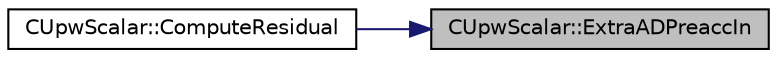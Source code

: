 digraph "CUpwScalar::ExtraADPreaccIn"
{
 // LATEX_PDF_SIZE
  edge [fontname="Helvetica",fontsize="10",labelfontname="Helvetica",labelfontsize="10"];
  node [fontname="Helvetica",fontsize="10",shape=record];
  rankdir="RL";
  Node1 [label="CUpwScalar::ExtraADPreaccIn",height=0.2,width=0.4,color="black", fillcolor="grey75", style="filled", fontcolor="black",tooltip="A pure virtual function. Derived classes must use it to register the additional variables they use as..."];
  Node1 -> Node2 [dir="back",color="midnightblue",fontsize="10",style="solid",fontname="Helvetica"];
  Node2 [label="CUpwScalar::ComputeResidual",height=0.2,width=0.4,color="black", fillcolor="white", style="filled",URL="$classCUpwScalar.html#af30d3fd2b982ed558923432dfc896ad3",tooltip="Compute the scalar upwind flux between two nodes i and j."];
}
